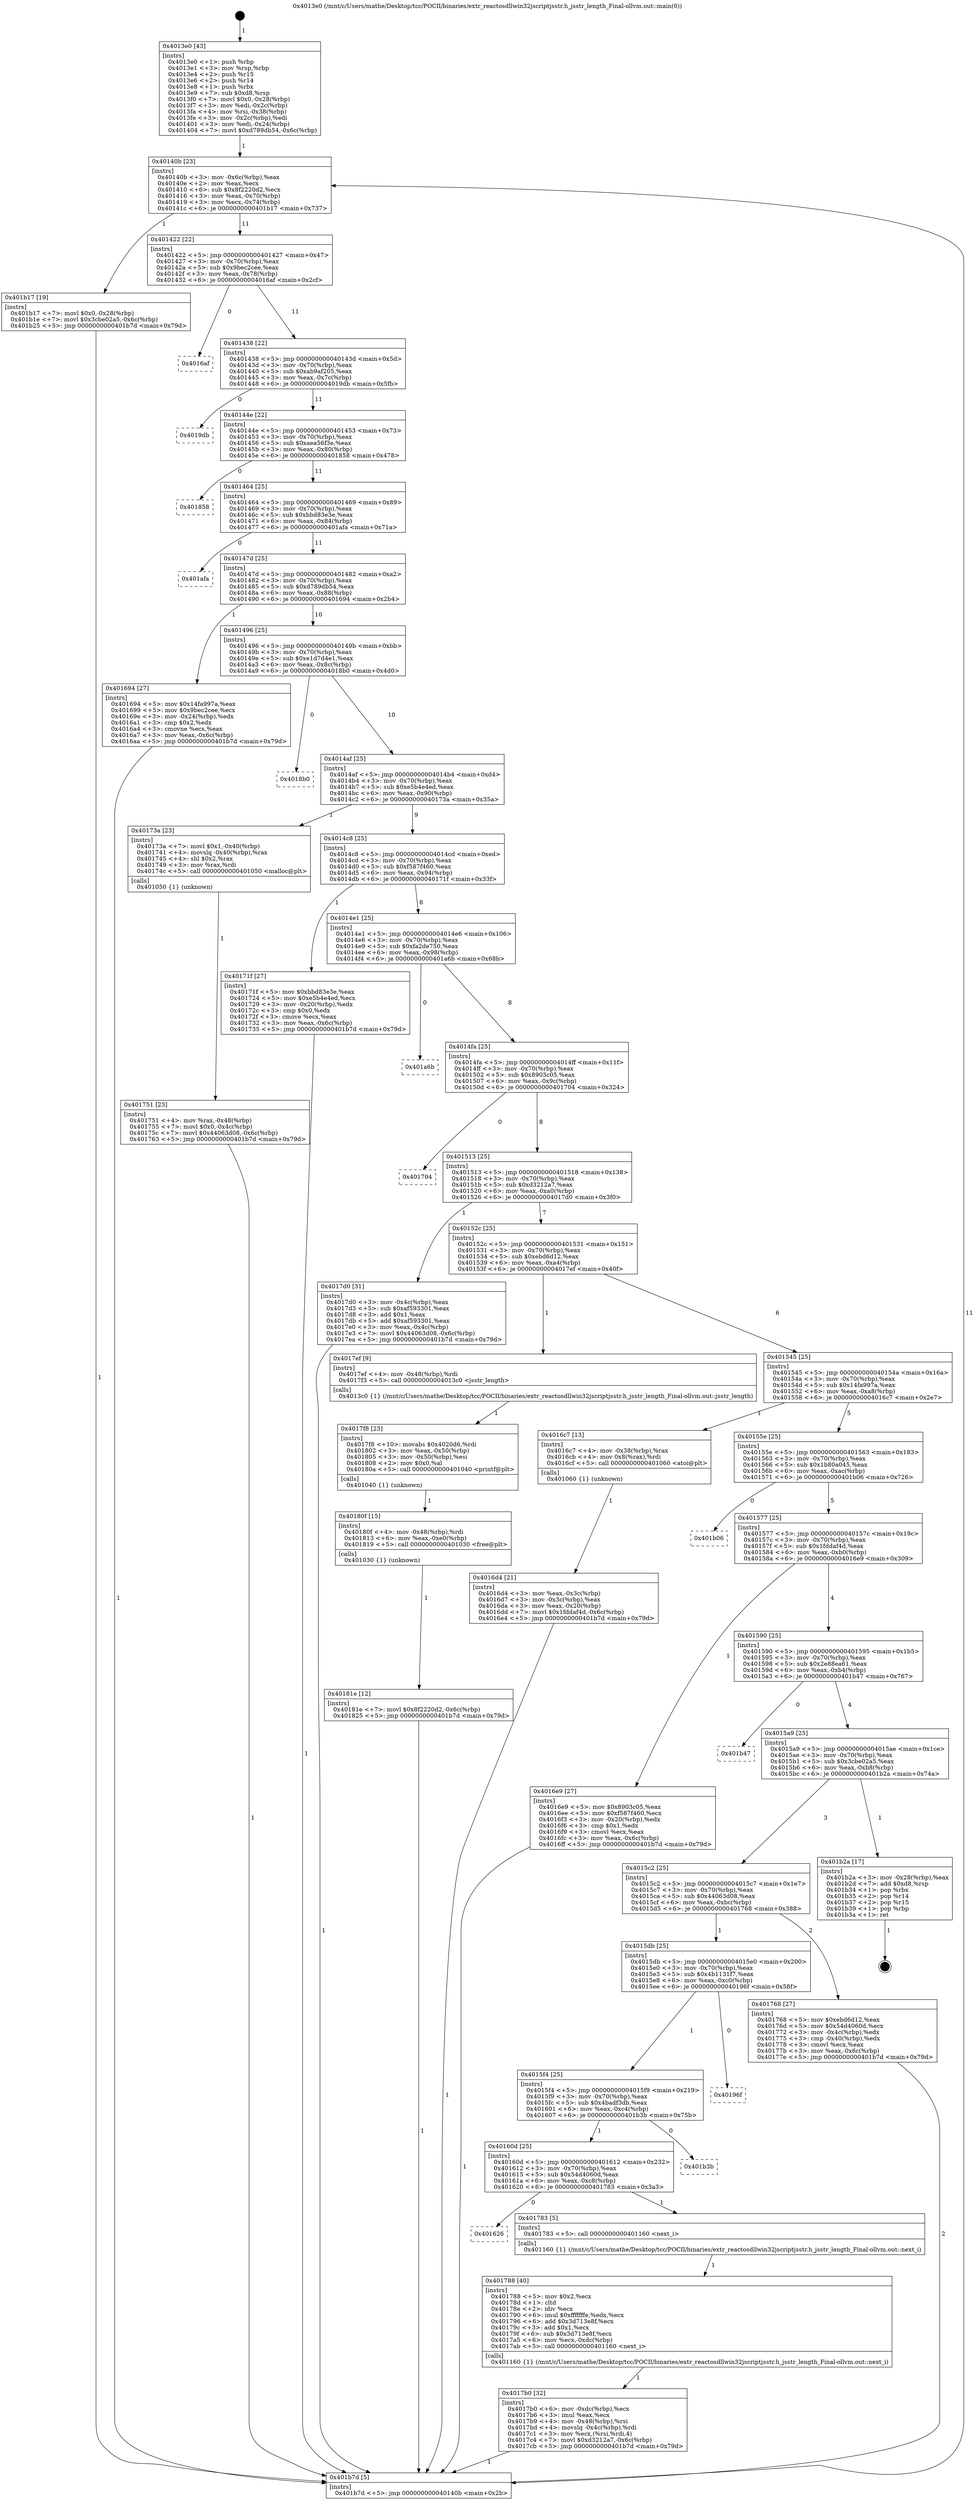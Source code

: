 digraph "0x4013e0" {
  label = "0x4013e0 (/mnt/c/Users/mathe/Desktop/tcc/POCII/binaries/extr_reactosdllwin32jscriptjsstr.h_jsstr_length_Final-ollvm.out::main(0))"
  labelloc = "t"
  node[shape=record]

  Entry [label="",width=0.3,height=0.3,shape=circle,fillcolor=black,style=filled]
  "0x40140b" [label="{
     0x40140b [23]\l
     | [instrs]\l
     &nbsp;&nbsp;0x40140b \<+3\>: mov -0x6c(%rbp),%eax\l
     &nbsp;&nbsp;0x40140e \<+2\>: mov %eax,%ecx\l
     &nbsp;&nbsp;0x401410 \<+6\>: sub $0x8f2220d2,%ecx\l
     &nbsp;&nbsp;0x401416 \<+3\>: mov %eax,-0x70(%rbp)\l
     &nbsp;&nbsp;0x401419 \<+3\>: mov %ecx,-0x74(%rbp)\l
     &nbsp;&nbsp;0x40141c \<+6\>: je 0000000000401b17 \<main+0x737\>\l
  }"]
  "0x401b17" [label="{
     0x401b17 [19]\l
     | [instrs]\l
     &nbsp;&nbsp;0x401b17 \<+7\>: movl $0x0,-0x28(%rbp)\l
     &nbsp;&nbsp;0x401b1e \<+7\>: movl $0x3cbe02a5,-0x6c(%rbp)\l
     &nbsp;&nbsp;0x401b25 \<+5\>: jmp 0000000000401b7d \<main+0x79d\>\l
  }"]
  "0x401422" [label="{
     0x401422 [22]\l
     | [instrs]\l
     &nbsp;&nbsp;0x401422 \<+5\>: jmp 0000000000401427 \<main+0x47\>\l
     &nbsp;&nbsp;0x401427 \<+3\>: mov -0x70(%rbp),%eax\l
     &nbsp;&nbsp;0x40142a \<+5\>: sub $0x9bec2cee,%eax\l
     &nbsp;&nbsp;0x40142f \<+3\>: mov %eax,-0x78(%rbp)\l
     &nbsp;&nbsp;0x401432 \<+6\>: je 00000000004016af \<main+0x2cf\>\l
  }"]
  Exit [label="",width=0.3,height=0.3,shape=circle,fillcolor=black,style=filled,peripheries=2]
  "0x4016af" [label="{
     0x4016af\l
  }", style=dashed]
  "0x401438" [label="{
     0x401438 [22]\l
     | [instrs]\l
     &nbsp;&nbsp;0x401438 \<+5\>: jmp 000000000040143d \<main+0x5d\>\l
     &nbsp;&nbsp;0x40143d \<+3\>: mov -0x70(%rbp),%eax\l
     &nbsp;&nbsp;0x401440 \<+5\>: sub $0xab9af205,%eax\l
     &nbsp;&nbsp;0x401445 \<+3\>: mov %eax,-0x7c(%rbp)\l
     &nbsp;&nbsp;0x401448 \<+6\>: je 00000000004019db \<main+0x5fb\>\l
  }"]
  "0x40181e" [label="{
     0x40181e [12]\l
     | [instrs]\l
     &nbsp;&nbsp;0x40181e \<+7\>: movl $0x8f2220d2,-0x6c(%rbp)\l
     &nbsp;&nbsp;0x401825 \<+5\>: jmp 0000000000401b7d \<main+0x79d\>\l
  }"]
  "0x4019db" [label="{
     0x4019db\l
  }", style=dashed]
  "0x40144e" [label="{
     0x40144e [22]\l
     | [instrs]\l
     &nbsp;&nbsp;0x40144e \<+5\>: jmp 0000000000401453 \<main+0x73\>\l
     &nbsp;&nbsp;0x401453 \<+3\>: mov -0x70(%rbp),%eax\l
     &nbsp;&nbsp;0x401456 \<+5\>: sub $0xaea56f3e,%eax\l
     &nbsp;&nbsp;0x40145b \<+3\>: mov %eax,-0x80(%rbp)\l
     &nbsp;&nbsp;0x40145e \<+6\>: je 0000000000401858 \<main+0x478\>\l
  }"]
  "0x40180f" [label="{
     0x40180f [15]\l
     | [instrs]\l
     &nbsp;&nbsp;0x40180f \<+4\>: mov -0x48(%rbp),%rdi\l
     &nbsp;&nbsp;0x401813 \<+6\>: mov %eax,-0xe0(%rbp)\l
     &nbsp;&nbsp;0x401819 \<+5\>: call 0000000000401030 \<free@plt\>\l
     | [calls]\l
     &nbsp;&nbsp;0x401030 \{1\} (unknown)\l
  }"]
  "0x401858" [label="{
     0x401858\l
  }", style=dashed]
  "0x401464" [label="{
     0x401464 [25]\l
     | [instrs]\l
     &nbsp;&nbsp;0x401464 \<+5\>: jmp 0000000000401469 \<main+0x89\>\l
     &nbsp;&nbsp;0x401469 \<+3\>: mov -0x70(%rbp),%eax\l
     &nbsp;&nbsp;0x40146c \<+5\>: sub $0xbbd83e3e,%eax\l
     &nbsp;&nbsp;0x401471 \<+6\>: mov %eax,-0x84(%rbp)\l
     &nbsp;&nbsp;0x401477 \<+6\>: je 0000000000401afa \<main+0x71a\>\l
  }"]
  "0x4017f8" [label="{
     0x4017f8 [23]\l
     | [instrs]\l
     &nbsp;&nbsp;0x4017f8 \<+10\>: movabs $0x4020d6,%rdi\l
     &nbsp;&nbsp;0x401802 \<+3\>: mov %eax,-0x50(%rbp)\l
     &nbsp;&nbsp;0x401805 \<+3\>: mov -0x50(%rbp),%esi\l
     &nbsp;&nbsp;0x401808 \<+2\>: mov $0x0,%al\l
     &nbsp;&nbsp;0x40180a \<+5\>: call 0000000000401040 \<printf@plt\>\l
     | [calls]\l
     &nbsp;&nbsp;0x401040 \{1\} (unknown)\l
  }"]
  "0x401afa" [label="{
     0x401afa\l
  }", style=dashed]
  "0x40147d" [label="{
     0x40147d [25]\l
     | [instrs]\l
     &nbsp;&nbsp;0x40147d \<+5\>: jmp 0000000000401482 \<main+0xa2\>\l
     &nbsp;&nbsp;0x401482 \<+3\>: mov -0x70(%rbp),%eax\l
     &nbsp;&nbsp;0x401485 \<+5\>: sub $0xd789db54,%eax\l
     &nbsp;&nbsp;0x40148a \<+6\>: mov %eax,-0x88(%rbp)\l
     &nbsp;&nbsp;0x401490 \<+6\>: je 0000000000401694 \<main+0x2b4\>\l
  }"]
  "0x4017b0" [label="{
     0x4017b0 [32]\l
     | [instrs]\l
     &nbsp;&nbsp;0x4017b0 \<+6\>: mov -0xdc(%rbp),%ecx\l
     &nbsp;&nbsp;0x4017b6 \<+3\>: imul %eax,%ecx\l
     &nbsp;&nbsp;0x4017b9 \<+4\>: mov -0x48(%rbp),%rsi\l
     &nbsp;&nbsp;0x4017bd \<+4\>: movslq -0x4c(%rbp),%rdi\l
     &nbsp;&nbsp;0x4017c1 \<+3\>: mov %ecx,(%rsi,%rdi,4)\l
     &nbsp;&nbsp;0x4017c4 \<+7\>: movl $0xd3212a7,-0x6c(%rbp)\l
     &nbsp;&nbsp;0x4017cb \<+5\>: jmp 0000000000401b7d \<main+0x79d\>\l
  }"]
  "0x401694" [label="{
     0x401694 [27]\l
     | [instrs]\l
     &nbsp;&nbsp;0x401694 \<+5\>: mov $0x14fa997a,%eax\l
     &nbsp;&nbsp;0x401699 \<+5\>: mov $0x9bec2cee,%ecx\l
     &nbsp;&nbsp;0x40169e \<+3\>: mov -0x24(%rbp),%edx\l
     &nbsp;&nbsp;0x4016a1 \<+3\>: cmp $0x2,%edx\l
     &nbsp;&nbsp;0x4016a4 \<+3\>: cmovne %ecx,%eax\l
     &nbsp;&nbsp;0x4016a7 \<+3\>: mov %eax,-0x6c(%rbp)\l
     &nbsp;&nbsp;0x4016aa \<+5\>: jmp 0000000000401b7d \<main+0x79d\>\l
  }"]
  "0x401496" [label="{
     0x401496 [25]\l
     | [instrs]\l
     &nbsp;&nbsp;0x401496 \<+5\>: jmp 000000000040149b \<main+0xbb\>\l
     &nbsp;&nbsp;0x40149b \<+3\>: mov -0x70(%rbp),%eax\l
     &nbsp;&nbsp;0x40149e \<+5\>: sub $0xe1d7d4e1,%eax\l
     &nbsp;&nbsp;0x4014a3 \<+6\>: mov %eax,-0x8c(%rbp)\l
     &nbsp;&nbsp;0x4014a9 \<+6\>: je 00000000004018b0 \<main+0x4d0\>\l
  }"]
  "0x401b7d" [label="{
     0x401b7d [5]\l
     | [instrs]\l
     &nbsp;&nbsp;0x401b7d \<+5\>: jmp 000000000040140b \<main+0x2b\>\l
  }"]
  "0x4013e0" [label="{
     0x4013e0 [43]\l
     | [instrs]\l
     &nbsp;&nbsp;0x4013e0 \<+1\>: push %rbp\l
     &nbsp;&nbsp;0x4013e1 \<+3\>: mov %rsp,%rbp\l
     &nbsp;&nbsp;0x4013e4 \<+2\>: push %r15\l
     &nbsp;&nbsp;0x4013e6 \<+2\>: push %r14\l
     &nbsp;&nbsp;0x4013e8 \<+1\>: push %rbx\l
     &nbsp;&nbsp;0x4013e9 \<+7\>: sub $0xd8,%rsp\l
     &nbsp;&nbsp;0x4013f0 \<+7\>: movl $0x0,-0x28(%rbp)\l
     &nbsp;&nbsp;0x4013f7 \<+3\>: mov %edi,-0x2c(%rbp)\l
     &nbsp;&nbsp;0x4013fa \<+4\>: mov %rsi,-0x38(%rbp)\l
     &nbsp;&nbsp;0x4013fe \<+3\>: mov -0x2c(%rbp),%edi\l
     &nbsp;&nbsp;0x401401 \<+3\>: mov %edi,-0x24(%rbp)\l
     &nbsp;&nbsp;0x401404 \<+7\>: movl $0xd789db54,-0x6c(%rbp)\l
  }"]
  "0x401788" [label="{
     0x401788 [40]\l
     | [instrs]\l
     &nbsp;&nbsp;0x401788 \<+5\>: mov $0x2,%ecx\l
     &nbsp;&nbsp;0x40178d \<+1\>: cltd\l
     &nbsp;&nbsp;0x40178e \<+2\>: idiv %ecx\l
     &nbsp;&nbsp;0x401790 \<+6\>: imul $0xfffffffe,%edx,%ecx\l
     &nbsp;&nbsp;0x401796 \<+6\>: add $0x3d713e8f,%ecx\l
     &nbsp;&nbsp;0x40179c \<+3\>: add $0x1,%ecx\l
     &nbsp;&nbsp;0x40179f \<+6\>: sub $0x3d713e8f,%ecx\l
     &nbsp;&nbsp;0x4017a5 \<+6\>: mov %ecx,-0xdc(%rbp)\l
     &nbsp;&nbsp;0x4017ab \<+5\>: call 0000000000401160 \<next_i\>\l
     | [calls]\l
     &nbsp;&nbsp;0x401160 \{1\} (/mnt/c/Users/mathe/Desktop/tcc/POCII/binaries/extr_reactosdllwin32jscriptjsstr.h_jsstr_length_Final-ollvm.out::next_i)\l
  }"]
  "0x4018b0" [label="{
     0x4018b0\l
  }", style=dashed]
  "0x4014af" [label="{
     0x4014af [25]\l
     | [instrs]\l
     &nbsp;&nbsp;0x4014af \<+5\>: jmp 00000000004014b4 \<main+0xd4\>\l
     &nbsp;&nbsp;0x4014b4 \<+3\>: mov -0x70(%rbp),%eax\l
     &nbsp;&nbsp;0x4014b7 \<+5\>: sub $0xe5b4e4ed,%eax\l
     &nbsp;&nbsp;0x4014bc \<+6\>: mov %eax,-0x90(%rbp)\l
     &nbsp;&nbsp;0x4014c2 \<+6\>: je 000000000040173a \<main+0x35a\>\l
  }"]
  "0x401626" [label="{
     0x401626\l
  }", style=dashed]
  "0x40173a" [label="{
     0x40173a [23]\l
     | [instrs]\l
     &nbsp;&nbsp;0x40173a \<+7\>: movl $0x1,-0x40(%rbp)\l
     &nbsp;&nbsp;0x401741 \<+4\>: movslq -0x40(%rbp),%rax\l
     &nbsp;&nbsp;0x401745 \<+4\>: shl $0x2,%rax\l
     &nbsp;&nbsp;0x401749 \<+3\>: mov %rax,%rdi\l
     &nbsp;&nbsp;0x40174c \<+5\>: call 0000000000401050 \<malloc@plt\>\l
     | [calls]\l
     &nbsp;&nbsp;0x401050 \{1\} (unknown)\l
  }"]
  "0x4014c8" [label="{
     0x4014c8 [25]\l
     | [instrs]\l
     &nbsp;&nbsp;0x4014c8 \<+5\>: jmp 00000000004014cd \<main+0xed\>\l
     &nbsp;&nbsp;0x4014cd \<+3\>: mov -0x70(%rbp),%eax\l
     &nbsp;&nbsp;0x4014d0 \<+5\>: sub $0xf587f460,%eax\l
     &nbsp;&nbsp;0x4014d5 \<+6\>: mov %eax,-0x94(%rbp)\l
     &nbsp;&nbsp;0x4014db \<+6\>: je 000000000040171f \<main+0x33f\>\l
  }"]
  "0x401783" [label="{
     0x401783 [5]\l
     | [instrs]\l
     &nbsp;&nbsp;0x401783 \<+5\>: call 0000000000401160 \<next_i\>\l
     | [calls]\l
     &nbsp;&nbsp;0x401160 \{1\} (/mnt/c/Users/mathe/Desktop/tcc/POCII/binaries/extr_reactosdllwin32jscriptjsstr.h_jsstr_length_Final-ollvm.out::next_i)\l
  }"]
  "0x40171f" [label="{
     0x40171f [27]\l
     | [instrs]\l
     &nbsp;&nbsp;0x40171f \<+5\>: mov $0xbbd83e3e,%eax\l
     &nbsp;&nbsp;0x401724 \<+5\>: mov $0xe5b4e4ed,%ecx\l
     &nbsp;&nbsp;0x401729 \<+3\>: mov -0x20(%rbp),%edx\l
     &nbsp;&nbsp;0x40172c \<+3\>: cmp $0x0,%edx\l
     &nbsp;&nbsp;0x40172f \<+3\>: cmove %ecx,%eax\l
     &nbsp;&nbsp;0x401732 \<+3\>: mov %eax,-0x6c(%rbp)\l
     &nbsp;&nbsp;0x401735 \<+5\>: jmp 0000000000401b7d \<main+0x79d\>\l
  }"]
  "0x4014e1" [label="{
     0x4014e1 [25]\l
     | [instrs]\l
     &nbsp;&nbsp;0x4014e1 \<+5\>: jmp 00000000004014e6 \<main+0x106\>\l
     &nbsp;&nbsp;0x4014e6 \<+3\>: mov -0x70(%rbp),%eax\l
     &nbsp;&nbsp;0x4014e9 \<+5\>: sub $0xfa2de750,%eax\l
     &nbsp;&nbsp;0x4014ee \<+6\>: mov %eax,-0x98(%rbp)\l
     &nbsp;&nbsp;0x4014f4 \<+6\>: je 0000000000401a6b \<main+0x68b\>\l
  }"]
  "0x40160d" [label="{
     0x40160d [25]\l
     | [instrs]\l
     &nbsp;&nbsp;0x40160d \<+5\>: jmp 0000000000401612 \<main+0x232\>\l
     &nbsp;&nbsp;0x401612 \<+3\>: mov -0x70(%rbp),%eax\l
     &nbsp;&nbsp;0x401615 \<+5\>: sub $0x54d4060d,%eax\l
     &nbsp;&nbsp;0x40161a \<+6\>: mov %eax,-0xc8(%rbp)\l
     &nbsp;&nbsp;0x401620 \<+6\>: je 0000000000401783 \<main+0x3a3\>\l
  }"]
  "0x401a6b" [label="{
     0x401a6b\l
  }", style=dashed]
  "0x4014fa" [label="{
     0x4014fa [25]\l
     | [instrs]\l
     &nbsp;&nbsp;0x4014fa \<+5\>: jmp 00000000004014ff \<main+0x11f\>\l
     &nbsp;&nbsp;0x4014ff \<+3\>: mov -0x70(%rbp),%eax\l
     &nbsp;&nbsp;0x401502 \<+5\>: sub $0x8903c05,%eax\l
     &nbsp;&nbsp;0x401507 \<+6\>: mov %eax,-0x9c(%rbp)\l
     &nbsp;&nbsp;0x40150d \<+6\>: je 0000000000401704 \<main+0x324\>\l
  }"]
  "0x401b3b" [label="{
     0x401b3b\l
  }", style=dashed]
  "0x401704" [label="{
     0x401704\l
  }", style=dashed]
  "0x401513" [label="{
     0x401513 [25]\l
     | [instrs]\l
     &nbsp;&nbsp;0x401513 \<+5\>: jmp 0000000000401518 \<main+0x138\>\l
     &nbsp;&nbsp;0x401518 \<+3\>: mov -0x70(%rbp),%eax\l
     &nbsp;&nbsp;0x40151b \<+5\>: sub $0xd3212a7,%eax\l
     &nbsp;&nbsp;0x401520 \<+6\>: mov %eax,-0xa0(%rbp)\l
     &nbsp;&nbsp;0x401526 \<+6\>: je 00000000004017d0 \<main+0x3f0\>\l
  }"]
  "0x4015f4" [label="{
     0x4015f4 [25]\l
     | [instrs]\l
     &nbsp;&nbsp;0x4015f4 \<+5\>: jmp 00000000004015f9 \<main+0x219\>\l
     &nbsp;&nbsp;0x4015f9 \<+3\>: mov -0x70(%rbp),%eax\l
     &nbsp;&nbsp;0x4015fc \<+5\>: sub $0x4badf3db,%eax\l
     &nbsp;&nbsp;0x401601 \<+6\>: mov %eax,-0xc4(%rbp)\l
     &nbsp;&nbsp;0x401607 \<+6\>: je 0000000000401b3b \<main+0x75b\>\l
  }"]
  "0x4017d0" [label="{
     0x4017d0 [31]\l
     | [instrs]\l
     &nbsp;&nbsp;0x4017d0 \<+3\>: mov -0x4c(%rbp),%eax\l
     &nbsp;&nbsp;0x4017d3 \<+5\>: sub $0xaf593301,%eax\l
     &nbsp;&nbsp;0x4017d8 \<+3\>: add $0x1,%eax\l
     &nbsp;&nbsp;0x4017db \<+5\>: add $0xaf593301,%eax\l
     &nbsp;&nbsp;0x4017e0 \<+3\>: mov %eax,-0x4c(%rbp)\l
     &nbsp;&nbsp;0x4017e3 \<+7\>: movl $0x44063d08,-0x6c(%rbp)\l
     &nbsp;&nbsp;0x4017ea \<+5\>: jmp 0000000000401b7d \<main+0x79d\>\l
  }"]
  "0x40152c" [label="{
     0x40152c [25]\l
     | [instrs]\l
     &nbsp;&nbsp;0x40152c \<+5\>: jmp 0000000000401531 \<main+0x151\>\l
     &nbsp;&nbsp;0x401531 \<+3\>: mov -0x70(%rbp),%eax\l
     &nbsp;&nbsp;0x401534 \<+5\>: sub $0xebd6d12,%eax\l
     &nbsp;&nbsp;0x401539 \<+6\>: mov %eax,-0xa4(%rbp)\l
     &nbsp;&nbsp;0x40153f \<+6\>: je 00000000004017ef \<main+0x40f\>\l
  }"]
  "0x40196f" [label="{
     0x40196f\l
  }", style=dashed]
  "0x4017ef" [label="{
     0x4017ef [9]\l
     | [instrs]\l
     &nbsp;&nbsp;0x4017ef \<+4\>: mov -0x48(%rbp),%rdi\l
     &nbsp;&nbsp;0x4017f3 \<+5\>: call 00000000004013c0 \<jsstr_length\>\l
     | [calls]\l
     &nbsp;&nbsp;0x4013c0 \{1\} (/mnt/c/Users/mathe/Desktop/tcc/POCII/binaries/extr_reactosdllwin32jscriptjsstr.h_jsstr_length_Final-ollvm.out::jsstr_length)\l
  }"]
  "0x401545" [label="{
     0x401545 [25]\l
     | [instrs]\l
     &nbsp;&nbsp;0x401545 \<+5\>: jmp 000000000040154a \<main+0x16a\>\l
     &nbsp;&nbsp;0x40154a \<+3\>: mov -0x70(%rbp),%eax\l
     &nbsp;&nbsp;0x40154d \<+5\>: sub $0x14fa997a,%eax\l
     &nbsp;&nbsp;0x401552 \<+6\>: mov %eax,-0xa8(%rbp)\l
     &nbsp;&nbsp;0x401558 \<+6\>: je 00000000004016c7 \<main+0x2e7\>\l
  }"]
  "0x4015db" [label="{
     0x4015db [25]\l
     | [instrs]\l
     &nbsp;&nbsp;0x4015db \<+5\>: jmp 00000000004015e0 \<main+0x200\>\l
     &nbsp;&nbsp;0x4015e0 \<+3\>: mov -0x70(%rbp),%eax\l
     &nbsp;&nbsp;0x4015e3 \<+5\>: sub $0x4b1131f7,%eax\l
     &nbsp;&nbsp;0x4015e8 \<+6\>: mov %eax,-0xc0(%rbp)\l
     &nbsp;&nbsp;0x4015ee \<+6\>: je 000000000040196f \<main+0x58f\>\l
  }"]
  "0x4016c7" [label="{
     0x4016c7 [13]\l
     | [instrs]\l
     &nbsp;&nbsp;0x4016c7 \<+4\>: mov -0x38(%rbp),%rax\l
     &nbsp;&nbsp;0x4016cb \<+4\>: mov 0x8(%rax),%rdi\l
     &nbsp;&nbsp;0x4016cf \<+5\>: call 0000000000401060 \<atoi@plt\>\l
     | [calls]\l
     &nbsp;&nbsp;0x401060 \{1\} (unknown)\l
  }"]
  "0x40155e" [label="{
     0x40155e [25]\l
     | [instrs]\l
     &nbsp;&nbsp;0x40155e \<+5\>: jmp 0000000000401563 \<main+0x183\>\l
     &nbsp;&nbsp;0x401563 \<+3\>: mov -0x70(%rbp),%eax\l
     &nbsp;&nbsp;0x401566 \<+5\>: sub $0x1b80a045,%eax\l
     &nbsp;&nbsp;0x40156b \<+6\>: mov %eax,-0xac(%rbp)\l
     &nbsp;&nbsp;0x401571 \<+6\>: je 0000000000401b06 \<main+0x726\>\l
  }"]
  "0x4016d4" [label="{
     0x4016d4 [21]\l
     | [instrs]\l
     &nbsp;&nbsp;0x4016d4 \<+3\>: mov %eax,-0x3c(%rbp)\l
     &nbsp;&nbsp;0x4016d7 \<+3\>: mov -0x3c(%rbp),%eax\l
     &nbsp;&nbsp;0x4016da \<+3\>: mov %eax,-0x20(%rbp)\l
     &nbsp;&nbsp;0x4016dd \<+7\>: movl $0x1fddaf4d,-0x6c(%rbp)\l
     &nbsp;&nbsp;0x4016e4 \<+5\>: jmp 0000000000401b7d \<main+0x79d\>\l
  }"]
  "0x401768" [label="{
     0x401768 [27]\l
     | [instrs]\l
     &nbsp;&nbsp;0x401768 \<+5\>: mov $0xebd6d12,%eax\l
     &nbsp;&nbsp;0x40176d \<+5\>: mov $0x54d4060d,%ecx\l
     &nbsp;&nbsp;0x401772 \<+3\>: mov -0x4c(%rbp),%edx\l
     &nbsp;&nbsp;0x401775 \<+3\>: cmp -0x40(%rbp),%edx\l
     &nbsp;&nbsp;0x401778 \<+3\>: cmovl %ecx,%eax\l
     &nbsp;&nbsp;0x40177b \<+3\>: mov %eax,-0x6c(%rbp)\l
     &nbsp;&nbsp;0x40177e \<+5\>: jmp 0000000000401b7d \<main+0x79d\>\l
  }"]
  "0x401b06" [label="{
     0x401b06\l
  }", style=dashed]
  "0x401577" [label="{
     0x401577 [25]\l
     | [instrs]\l
     &nbsp;&nbsp;0x401577 \<+5\>: jmp 000000000040157c \<main+0x19c\>\l
     &nbsp;&nbsp;0x40157c \<+3\>: mov -0x70(%rbp),%eax\l
     &nbsp;&nbsp;0x40157f \<+5\>: sub $0x1fddaf4d,%eax\l
     &nbsp;&nbsp;0x401584 \<+6\>: mov %eax,-0xb0(%rbp)\l
     &nbsp;&nbsp;0x40158a \<+6\>: je 00000000004016e9 \<main+0x309\>\l
  }"]
  "0x4015c2" [label="{
     0x4015c2 [25]\l
     | [instrs]\l
     &nbsp;&nbsp;0x4015c2 \<+5\>: jmp 00000000004015c7 \<main+0x1e7\>\l
     &nbsp;&nbsp;0x4015c7 \<+3\>: mov -0x70(%rbp),%eax\l
     &nbsp;&nbsp;0x4015ca \<+5\>: sub $0x44063d08,%eax\l
     &nbsp;&nbsp;0x4015cf \<+6\>: mov %eax,-0xbc(%rbp)\l
     &nbsp;&nbsp;0x4015d5 \<+6\>: je 0000000000401768 \<main+0x388\>\l
  }"]
  "0x4016e9" [label="{
     0x4016e9 [27]\l
     | [instrs]\l
     &nbsp;&nbsp;0x4016e9 \<+5\>: mov $0x8903c05,%eax\l
     &nbsp;&nbsp;0x4016ee \<+5\>: mov $0xf587f460,%ecx\l
     &nbsp;&nbsp;0x4016f3 \<+3\>: mov -0x20(%rbp),%edx\l
     &nbsp;&nbsp;0x4016f6 \<+3\>: cmp $0x1,%edx\l
     &nbsp;&nbsp;0x4016f9 \<+3\>: cmovl %ecx,%eax\l
     &nbsp;&nbsp;0x4016fc \<+3\>: mov %eax,-0x6c(%rbp)\l
     &nbsp;&nbsp;0x4016ff \<+5\>: jmp 0000000000401b7d \<main+0x79d\>\l
  }"]
  "0x401590" [label="{
     0x401590 [25]\l
     | [instrs]\l
     &nbsp;&nbsp;0x401590 \<+5\>: jmp 0000000000401595 \<main+0x1b5\>\l
     &nbsp;&nbsp;0x401595 \<+3\>: mov -0x70(%rbp),%eax\l
     &nbsp;&nbsp;0x401598 \<+5\>: sub $0x2e88ea61,%eax\l
     &nbsp;&nbsp;0x40159d \<+6\>: mov %eax,-0xb4(%rbp)\l
     &nbsp;&nbsp;0x4015a3 \<+6\>: je 0000000000401b47 \<main+0x767\>\l
  }"]
  "0x401751" [label="{
     0x401751 [23]\l
     | [instrs]\l
     &nbsp;&nbsp;0x401751 \<+4\>: mov %rax,-0x48(%rbp)\l
     &nbsp;&nbsp;0x401755 \<+7\>: movl $0x0,-0x4c(%rbp)\l
     &nbsp;&nbsp;0x40175c \<+7\>: movl $0x44063d08,-0x6c(%rbp)\l
     &nbsp;&nbsp;0x401763 \<+5\>: jmp 0000000000401b7d \<main+0x79d\>\l
  }"]
  "0x401b2a" [label="{
     0x401b2a [17]\l
     | [instrs]\l
     &nbsp;&nbsp;0x401b2a \<+3\>: mov -0x28(%rbp),%eax\l
     &nbsp;&nbsp;0x401b2d \<+7\>: add $0xd8,%rsp\l
     &nbsp;&nbsp;0x401b34 \<+1\>: pop %rbx\l
     &nbsp;&nbsp;0x401b35 \<+2\>: pop %r14\l
     &nbsp;&nbsp;0x401b37 \<+2\>: pop %r15\l
     &nbsp;&nbsp;0x401b39 \<+1\>: pop %rbp\l
     &nbsp;&nbsp;0x401b3a \<+1\>: ret\l
  }"]
  "0x401b47" [label="{
     0x401b47\l
  }", style=dashed]
  "0x4015a9" [label="{
     0x4015a9 [25]\l
     | [instrs]\l
     &nbsp;&nbsp;0x4015a9 \<+5\>: jmp 00000000004015ae \<main+0x1ce\>\l
     &nbsp;&nbsp;0x4015ae \<+3\>: mov -0x70(%rbp),%eax\l
     &nbsp;&nbsp;0x4015b1 \<+5\>: sub $0x3cbe02a5,%eax\l
     &nbsp;&nbsp;0x4015b6 \<+6\>: mov %eax,-0xb8(%rbp)\l
     &nbsp;&nbsp;0x4015bc \<+6\>: je 0000000000401b2a \<main+0x74a\>\l
  }"]
  Entry -> "0x4013e0" [label=" 1"]
  "0x40140b" -> "0x401b17" [label=" 1"]
  "0x40140b" -> "0x401422" [label=" 11"]
  "0x401b2a" -> Exit [label=" 1"]
  "0x401422" -> "0x4016af" [label=" 0"]
  "0x401422" -> "0x401438" [label=" 11"]
  "0x401b17" -> "0x401b7d" [label=" 1"]
  "0x401438" -> "0x4019db" [label=" 0"]
  "0x401438" -> "0x40144e" [label=" 11"]
  "0x40181e" -> "0x401b7d" [label=" 1"]
  "0x40144e" -> "0x401858" [label=" 0"]
  "0x40144e" -> "0x401464" [label=" 11"]
  "0x40180f" -> "0x40181e" [label=" 1"]
  "0x401464" -> "0x401afa" [label=" 0"]
  "0x401464" -> "0x40147d" [label=" 11"]
  "0x4017f8" -> "0x40180f" [label=" 1"]
  "0x40147d" -> "0x401694" [label=" 1"]
  "0x40147d" -> "0x401496" [label=" 10"]
  "0x401694" -> "0x401b7d" [label=" 1"]
  "0x4013e0" -> "0x40140b" [label=" 1"]
  "0x401b7d" -> "0x40140b" [label=" 11"]
  "0x4017ef" -> "0x4017f8" [label=" 1"]
  "0x401496" -> "0x4018b0" [label=" 0"]
  "0x401496" -> "0x4014af" [label=" 10"]
  "0x4017d0" -> "0x401b7d" [label=" 1"]
  "0x4014af" -> "0x40173a" [label=" 1"]
  "0x4014af" -> "0x4014c8" [label=" 9"]
  "0x4017b0" -> "0x401b7d" [label=" 1"]
  "0x4014c8" -> "0x40171f" [label=" 1"]
  "0x4014c8" -> "0x4014e1" [label=" 8"]
  "0x401788" -> "0x4017b0" [label=" 1"]
  "0x4014e1" -> "0x401a6b" [label=" 0"]
  "0x4014e1" -> "0x4014fa" [label=" 8"]
  "0x40160d" -> "0x401626" [label=" 0"]
  "0x4014fa" -> "0x401704" [label=" 0"]
  "0x4014fa" -> "0x401513" [label=" 8"]
  "0x40160d" -> "0x401783" [label=" 1"]
  "0x401513" -> "0x4017d0" [label=" 1"]
  "0x401513" -> "0x40152c" [label=" 7"]
  "0x4015f4" -> "0x40160d" [label=" 1"]
  "0x40152c" -> "0x4017ef" [label=" 1"]
  "0x40152c" -> "0x401545" [label=" 6"]
  "0x4015f4" -> "0x401b3b" [label=" 0"]
  "0x401545" -> "0x4016c7" [label=" 1"]
  "0x401545" -> "0x40155e" [label=" 5"]
  "0x4016c7" -> "0x4016d4" [label=" 1"]
  "0x4016d4" -> "0x401b7d" [label=" 1"]
  "0x4015db" -> "0x4015f4" [label=" 1"]
  "0x40155e" -> "0x401b06" [label=" 0"]
  "0x40155e" -> "0x401577" [label=" 5"]
  "0x4015db" -> "0x40196f" [label=" 0"]
  "0x401577" -> "0x4016e9" [label=" 1"]
  "0x401577" -> "0x401590" [label=" 4"]
  "0x4016e9" -> "0x401b7d" [label=" 1"]
  "0x40171f" -> "0x401b7d" [label=" 1"]
  "0x40173a" -> "0x401751" [label=" 1"]
  "0x401751" -> "0x401b7d" [label=" 1"]
  "0x401768" -> "0x401b7d" [label=" 2"]
  "0x401590" -> "0x401b47" [label=" 0"]
  "0x401590" -> "0x4015a9" [label=" 4"]
  "0x4015c2" -> "0x4015db" [label=" 1"]
  "0x4015a9" -> "0x401b2a" [label=" 1"]
  "0x4015a9" -> "0x4015c2" [label=" 3"]
  "0x401783" -> "0x401788" [label=" 1"]
  "0x4015c2" -> "0x401768" [label=" 2"]
}
